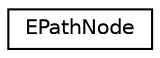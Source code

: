 digraph G
{
  edge [fontname="Helvetica",fontsize="10",labelfontname="Helvetica",labelfontsize="10"];
  node [fontname="Helvetica",fontsize="10",shape=record];
  rankdir=LR;
  Node1 [label="EPathNode",height=0.2,width=0.4,color="black", fillcolor="white", style="filled",URL="$dc/d37/structEPathNode.html"];
}
